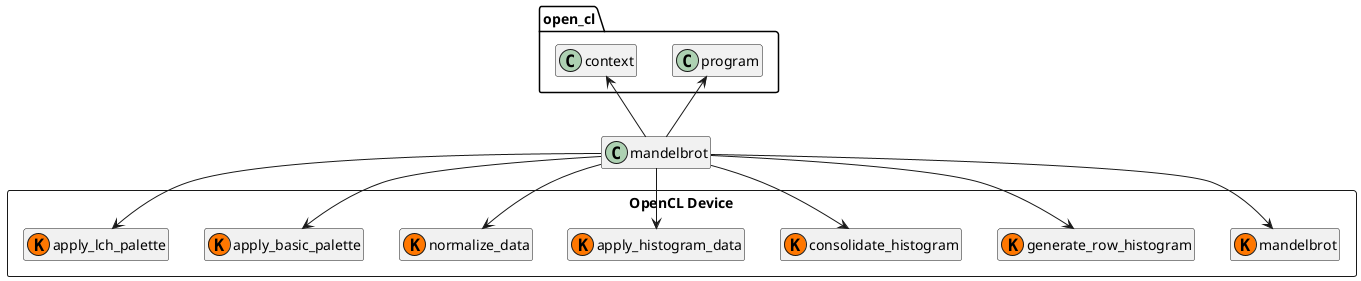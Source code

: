 @startuml

package open_cl {
    class context
    class program
}

class mandelbrot
package "OpenCL Device" <<Rectangle>> {
class "mandelbrot" as mandelbrotKernel << (K,#FF7700) >>
class generate_row_histogram << (K,#FF7700) >>
class consolidate_histogram << (K,#FF7700) >>
class apply_histogram_data << (K,#FF7700) >>
class normalize_data << (K,#FF7700) >>
class apply_basic_palette << (K,#FF7700) >>
class apply_lch_palette << (K,#FF7700) >>
}

mandelbrot -up-> context
mandelbrot -up-> program
mandelbrot --> mandelbrotKernel
mandelbrot --> generate_row_histogram
mandelbrot --> consolidate_histogram
mandelbrot --> apply_histogram_data
mandelbrot --> normalize_data
mandelbrot --> apply_basic_palette
mandelbrot --> apply_lch_palette

hide members
@enduml